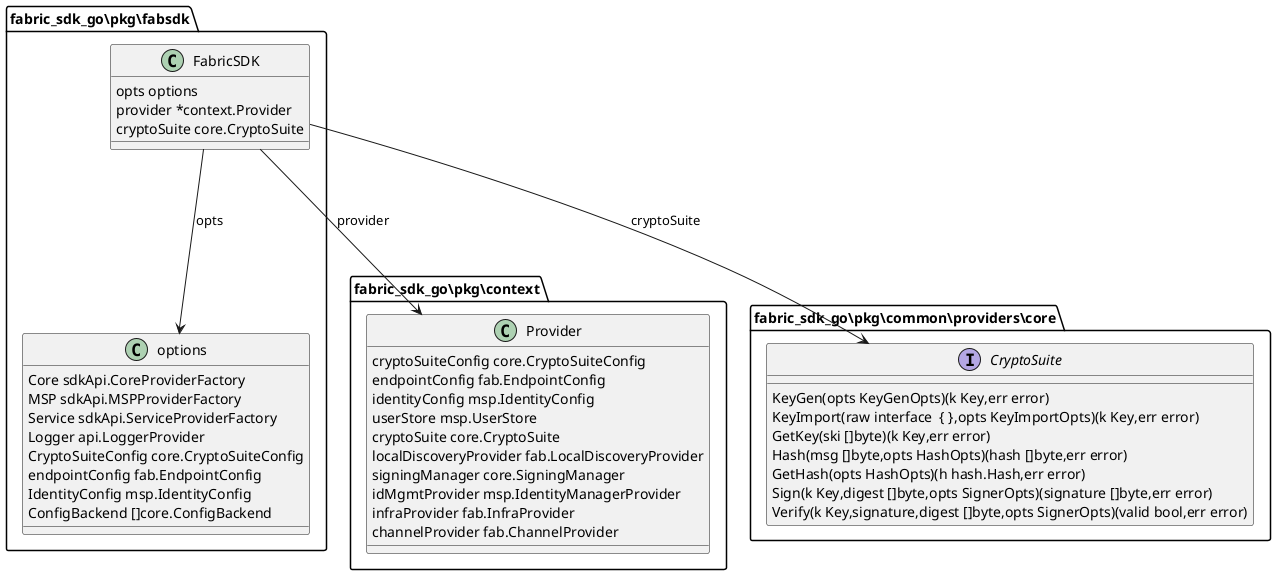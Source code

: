 @startuml
namespace fabric_sdk_go\\pkg\\fabsdk {
 class FabricSDK {
  opts options
  provider *context.Provider
  cryptoSuite core.CryptoSuite
}
}
namespace fabric_sdk_go\\pkg\\fabsdk {
 class options {
  Core sdkApi.CoreProviderFactory
  MSP sdkApi.MSPProviderFactory
  Service sdkApi.ServiceProviderFactory
  Logger api.LoggerProvider
  CryptoSuiteConfig core.CryptoSuiteConfig
  endpointConfig fab.EndpointConfig
  IdentityConfig msp.IdentityConfig
  ConfigBackend []core.ConfigBackend
}
}
namespace fabric_sdk_go\\pkg\\context {
 class Provider {
  cryptoSuiteConfig core.CryptoSuiteConfig
  endpointConfig fab.EndpointConfig
  identityConfig msp.IdentityConfig
  userStore msp.UserStore
  cryptoSuite core.CryptoSuite
  localDiscoveryProvider fab.LocalDiscoveryProvider
  signingManager core.SigningManager
  idMgmtProvider msp.IdentityManagerProvider
  infraProvider fab.InfraProvider
  channelProvider fab.ChannelProvider
}
}
namespace fabric_sdk_go\\pkg\\common\\providers\\core {
 interface CryptoSuite  {
  KeyGen(opts KeyGenOpts)(k Key,err error)
  KeyImport(raw interface  { },opts KeyImportOpts)(k Key,err error)
  GetKey(ski []byte)(k Key,err error)
  Hash(msg []byte,opts HashOpts)(hash []byte,err error)
  GetHash(opts HashOpts)(h hash.Hash,err error)
  Sign(k Key,digest []byte,opts SignerOpts)(signature []byte,err error)
  Verify(k Key,signature,digest []byte,opts SignerOpts)(valid bool,err error)
}
}
fabric_sdk_go\\pkg\\fabsdk.FabricSDK ---> fabric_sdk_go\\pkg\\fabsdk.options : opts
fabric_sdk_go\\pkg\\fabsdk.FabricSDK ---> fabric_sdk_go\\pkg\\context.Provider : provider
fabric_sdk_go\\pkg\\fabsdk.FabricSDK ---> fabric_sdk_go\\pkg\\common\\providers\\core.CryptoSuite : cryptoSuite
@enduml